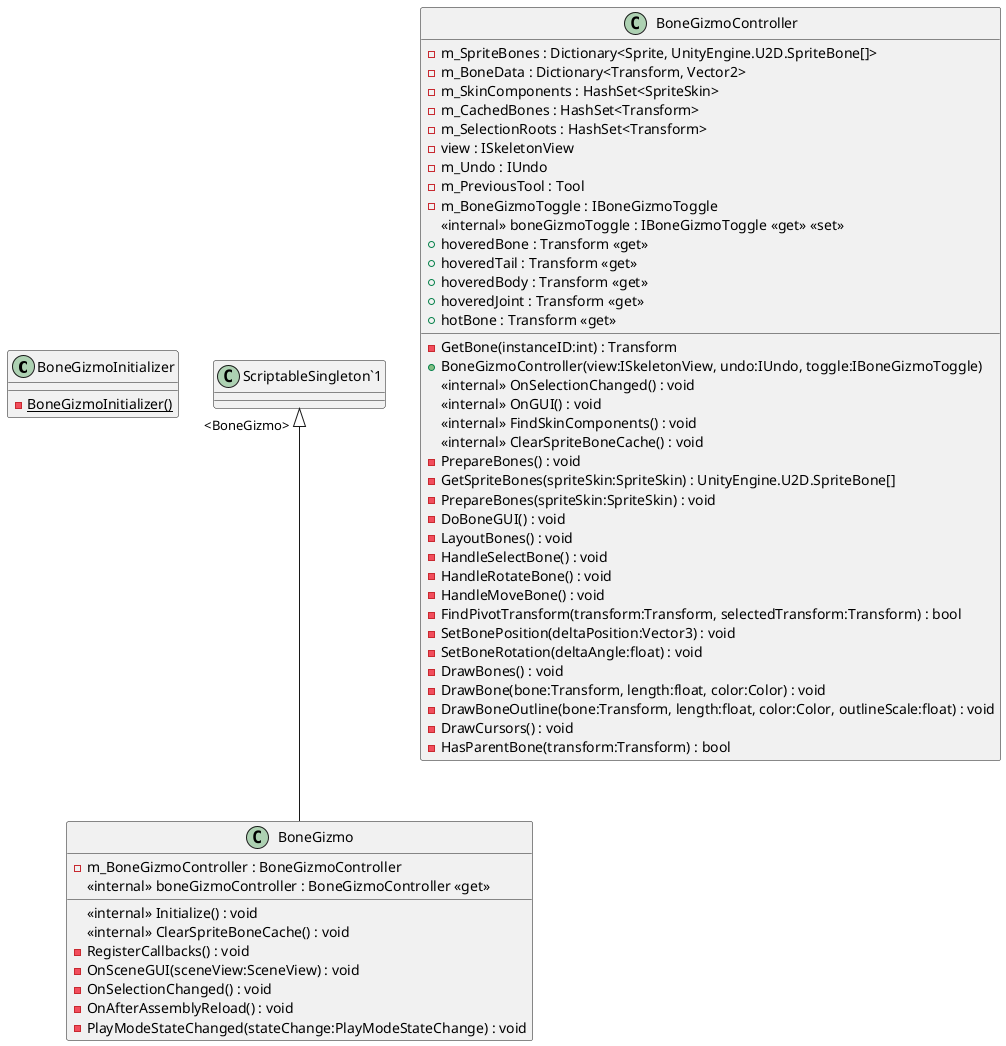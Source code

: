 @startuml
class BoneGizmoInitializer {
    {static} - BoneGizmoInitializer()
}
class BoneGizmo {
    - m_BoneGizmoController : BoneGizmoController
    <<internal>> boneGizmoController : BoneGizmoController <<get>>
    <<internal>> Initialize() : void
    <<internal>> ClearSpriteBoneCache() : void
    - RegisterCallbacks() : void
    - OnSceneGUI(sceneView:SceneView) : void
    - OnSelectionChanged() : void
    - OnAfterAssemblyReload() : void
    - PlayModeStateChanged(stateChange:PlayModeStateChange) : void
}
class BoneGizmoController {
    - m_SpriteBones : Dictionary<Sprite, UnityEngine.U2D.SpriteBone[]>
    - m_BoneData : Dictionary<Transform, Vector2>
    - m_SkinComponents : HashSet<SpriteSkin>
    - m_CachedBones : HashSet<Transform>
    - m_SelectionRoots : HashSet<Transform>
    - view : ISkeletonView
    - m_Undo : IUndo
    - m_PreviousTool : Tool
    - m_BoneGizmoToggle : IBoneGizmoToggle
    <<internal>> boneGizmoToggle : IBoneGizmoToggle <<get>> <<set>>
    + hoveredBone : Transform <<get>>
    + hoveredTail : Transform <<get>>
    + hoveredBody : Transform <<get>>
    + hoveredJoint : Transform <<get>>
    + hotBone : Transform <<get>>
    - GetBone(instanceID:int) : Transform
    + BoneGizmoController(view:ISkeletonView, undo:IUndo, toggle:IBoneGizmoToggle)
    <<internal>> OnSelectionChanged() : void
    <<internal>> OnGUI() : void
    <<internal>> FindSkinComponents() : void
    <<internal>> ClearSpriteBoneCache() : void
    - PrepareBones() : void
    - GetSpriteBones(spriteSkin:SpriteSkin) : UnityEngine.U2D.SpriteBone[]
    - PrepareBones(spriteSkin:SpriteSkin) : void
    - DoBoneGUI() : void
    - LayoutBones() : void
    - HandleSelectBone() : void
    - HandleRotateBone() : void
    - HandleMoveBone() : void
    - FindPivotTransform(transform:Transform, selectedTransform:Transform) : bool
    - SetBonePosition(deltaPosition:Vector3) : void
    - SetBoneRotation(deltaAngle:float) : void
    - DrawBones() : void
    - DrawBone(bone:Transform, length:float, color:Color) : void
    - DrawBoneOutline(bone:Transform, length:float, color:Color, outlineScale:float) : void
    - DrawCursors() : void
    - HasParentBone(transform:Transform) : bool
}
"ScriptableSingleton`1" "<BoneGizmo>" <|-- BoneGizmo
@enduml
